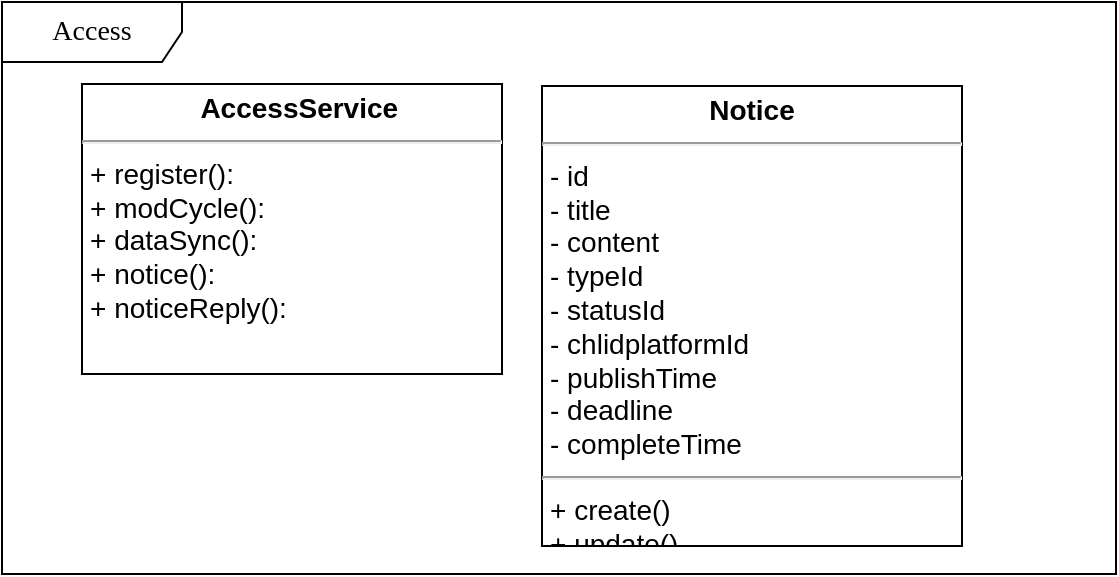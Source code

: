 <mxfile version="10.6.1" type="github"><diagram id="SkD5s17jmoaz0SgUAskm" name="ç¬¬ 1 é¡µ"><mxGraphModel dx="1007" dy="579" grid="1" gridSize="10" guides="1" tooltips="1" connect="1" arrows="1" fold="1" page="1" pageScale="1" pageWidth="850" pageHeight="1100" math="0" shadow="0"><root><mxCell id="0"/><mxCell id="1" parent="0"/><mxCell id="frGfKyTefLl28kIpb4xX-1" value="Access" style="shape=umlFrame;whiteSpace=wrap;html=1;rounded=0;shadow=0;comic=0;labelBackgroundColor=none;strokeColor=#000000;strokeWidth=1;fillColor=#ffffff;fontFamily=Verdana;fontSize=14;fontColor=#000000;align=center;width=90;height=30;" parent="1" vertex="1"><mxGeometry x="20" y="54" width="557" height="286" as="geometry"/></mxCell><mxCell id="frGfKyTefLl28kIpb4xX-3" value="&lt;p style=&quot;margin: 4px 0px 0px ; text-align: center ; font-size: 14px&quot;&gt;&lt;b&gt;&amp;nbsp; AccessService&lt;/b&gt;&lt;/p&gt;&lt;hr style=&quot;font-size: 14px&quot;&gt;&lt;p style=&quot;margin: 0px 0px 0px 4px ; font-size: 14px&quot;&gt;+ register():&amp;nbsp;&lt;/p&gt;&lt;p style=&quot;margin: 0px 0px 0px 4px ; font-size: 14px&quot;&gt;+ modCycle():&lt;br&gt;&lt;/p&gt;&lt;p style=&quot;margin: 0px 0px 0px 4px ; font-size: 14px&quot;&gt;+ dataSync():&lt;/p&gt;&lt;p style=&quot;margin: 0px 0px 0px 4px ; font-size: 14px&quot;&gt;+ notice():&lt;/p&gt;&lt;p style=&quot;margin: 0px 0px 0px 4px ; font-size: 14px&quot;&gt;+ noticeReply():&lt;/p&gt;" style="verticalAlign=top;align=left;overflow=fill;fontSize=14;fontFamily=Helvetica;html=1;" parent="1" vertex="1"><mxGeometry x="60" y="95" width="210" height="145" as="geometry"/></mxCell><mxCell id="qiXKcrhdzbvBLnPrixS--1" value="&lt;p style=&quot;margin: 4px 0px 0px ; text-align: center ; font-size: 14px&quot;&gt;&lt;b&gt;Notice&lt;/b&gt;&lt;/p&gt;&lt;hr style=&quot;font-size: 14px&quot;&gt;&lt;p style=&quot;margin: 0px 0px 0px 4px ; font-size: 14px&quot;&gt;- id&lt;/p&gt;&lt;p style=&quot;margin: 0px 0px 0px 4px ; font-size: 14px&quot;&gt;- title&lt;/p&gt;&lt;p style=&quot;margin: 0px 0px 0px 4px ; font-size: 14px&quot;&gt;- content&lt;/p&gt;&lt;p style=&quot;margin: 0px 0px 0px 4px ; font-size: 14px&quot;&gt;- typeId&lt;/p&gt;&lt;p style=&quot;margin: 0px 0px 0px 4px ; font-size: 14px&quot;&gt;- statusId&lt;/p&gt;&lt;p style=&quot;margin: 0px 0px 0px 4px ; font-size: 14px&quot;&gt;- chlidplatformId&lt;/p&gt;&lt;p style=&quot;margin: 0px 0px 0px 4px ; font-size: 14px&quot;&gt;- publishTime&lt;/p&gt;&lt;p style=&quot;margin: 0px 0px 0px 4px ; font-size: 14px&quot;&gt;- deadline&lt;/p&gt;&lt;p style=&quot;margin: 0px 0px 0px 4px ; font-size: 14px&quot;&gt;- completeTime&lt;/p&gt;&lt;hr style=&quot;font-size: 14px&quot;&gt;&lt;p style=&quot;margin: 0px 0px 0px 4px ; font-size: 14px&quot;&gt;+ create()&lt;/p&gt;&lt;p style=&quot;margin: 0px 0px 0px 4px ; font-size: 14px&quot;&gt;+ update()&lt;/p&gt;" style="verticalAlign=top;align=left;overflow=fill;fontSize=14;fontFamily=Helvetica;html=1;" vertex="1" parent="1"><mxGeometry x="290" y="96" width="210" height="230" as="geometry"/></mxCell></root></mxGraphModel></diagram></mxfile>